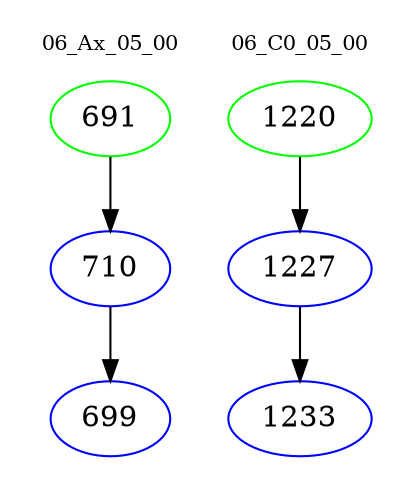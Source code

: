 digraph{
subgraph cluster_0 {
color = white
label = "06_Ax_05_00";
fontsize=10;
T0_691 [label="691", color="green"]
T0_691 -> T0_710 [color="black"]
T0_710 [label="710", color="blue"]
T0_710 -> T0_699 [color="black"]
T0_699 [label="699", color="blue"]
}
subgraph cluster_1 {
color = white
label = "06_C0_05_00";
fontsize=10;
T1_1220 [label="1220", color="green"]
T1_1220 -> T1_1227 [color="black"]
T1_1227 [label="1227", color="blue"]
T1_1227 -> T1_1233 [color="black"]
T1_1233 [label="1233", color="blue"]
}
}
